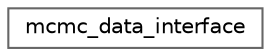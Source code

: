 digraph "Graphical Class Hierarchy"
{
 // LATEX_PDF_SIZE
  bgcolor="transparent";
  edge [fontname=Helvetica,fontsize=10,labelfontname=Helvetica,labelfontsize=10];
  node [fontname=Helvetica,fontsize=10,shape=box,height=0.2,width=0.4];
  rankdir="LR";
  Node0 [label="mcmc_data_interface",height=0.2,width=0.4,color="grey40", fillcolor="white", style="filled",URL="$classmcmc__data__interface.html",tooltip=" "];
}
